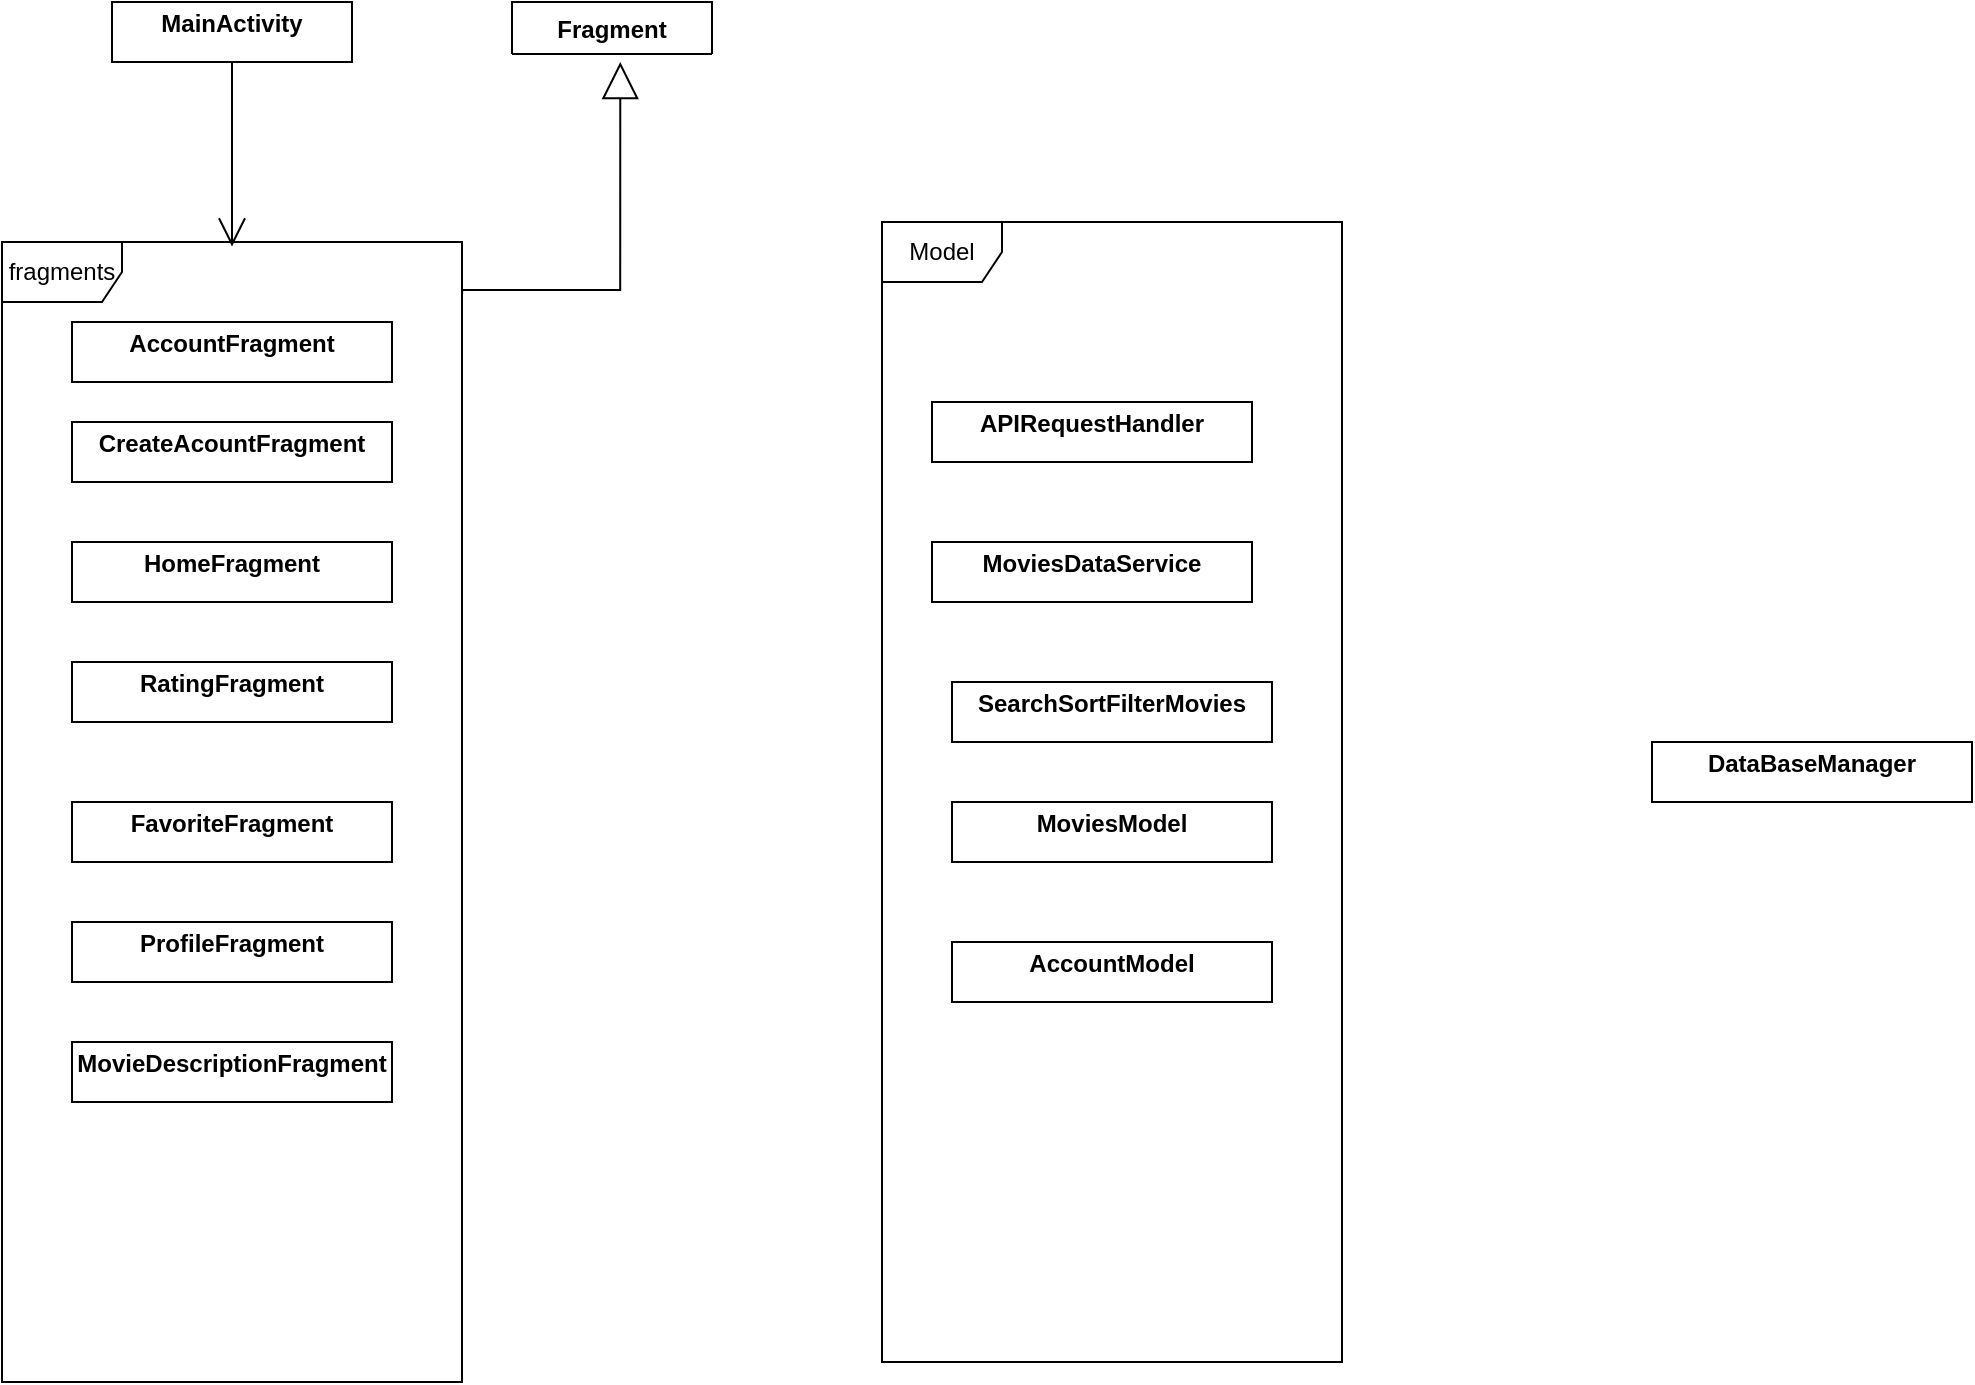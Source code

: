 <mxfile version="17.4.0" type="github">
  <diagram id="p3QgddB8L3kQDNcubE_-" name="Page-1">
    <mxGraphModel dx="1422" dy="800" grid="1" gridSize="10" guides="1" tooltips="1" connect="1" arrows="1" fold="1" page="1" pageScale="1" pageWidth="3300" pageHeight="4681" math="0" shadow="0">
      <root>
        <mxCell id="0" />
        <mxCell id="1" parent="0" />
        <mxCell id="08tBGvb-4x_lPmY4FbBJ-7" value="&lt;p style=&quot;margin: 0px ; margin-top: 4px ; text-align: center&quot;&gt;&lt;b&gt;MainActivity&lt;/b&gt;&lt;/p&gt;" style="verticalAlign=top;align=left;overflow=fill;fontSize=12;fontFamily=Helvetica;html=1;" parent="1" vertex="1">
          <mxGeometry x="520" y="210" width="120" height="30" as="geometry" />
        </mxCell>
        <mxCell id="08tBGvb-4x_lPmY4FbBJ-8" value="&lt;p style=&quot;margin: 0px ; margin-top: 4px ; text-align: center&quot;&gt;&lt;b&gt;HomeFragment&lt;/b&gt;&lt;/p&gt;&lt;p style=&quot;margin: 0px ; margin-left: 4px&quot;&gt;&lt;br&gt;&lt;/p&gt;" style="verticalAlign=top;align=left;overflow=fill;fontSize=12;fontFamily=Helvetica;html=1;" parent="1" vertex="1">
          <mxGeometry x="500" y="480" width="160" height="30" as="geometry" />
        </mxCell>
        <mxCell id="08tBGvb-4x_lPmY4FbBJ-9" value="&lt;p style=&quot;margin: 0px ; margin-top: 4px ; text-align: center&quot;&gt;&lt;b&gt;RatingFragment&lt;/b&gt;&lt;/p&gt;&lt;p style=&quot;margin: 0px ; margin-left: 4px&quot;&gt;&lt;br&gt;&lt;/p&gt;" style="verticalAlign=top;align=left;overflow=fill;fontSize=12;fontFamily=Helvetica;html=1;" parent="1" vertex="1">
          <mxGeometry x="500" y="540" width="160" height="30" as="geometry" />
        </mxCell>
        <mxCell id="08tBGvb-4x_lPmY4FbBJ-10" value="fragments" style="shape=umlFrame;whiteSpace=wrap;html=1;strokeColor=#000000;" parent="1" vertex="1">
          <mxGeometry x="465" y="330" width="230" height="570" as="geometry" />
        </mxCell>
        <mxCell id="08tBGvb-4x_lPmY4FbBJ-11" value="&lt;p style=&quot;margin: 0px ; margin-top: 4px ; text-align: center&quot;&gt;&lt;b&gt;FavoriteFragment&lt;/b&gt;&lt;/p&gt;&lt;p style=&quot;margin: 0px ; margin-left: 4px&quot;&gt;&lt;br&gt;&lt;/p&gt;" style="verticalAlign=top;align=left;overflow=fill;fontSize=12;fontFamily=Helvetica;html=1;" parent="1" vertex="1">
          <mxGeometry x="500" y="610" width="160" height="30" as="geometry" />
        </mxCell>
        <mxCell id="08tBGvb-4x_lPmY4FbBJ-12" value="&lt;p style=&quot;margin: 0px ; margin-top: 4px ; text-align: center&quot;&gt;&lt;b&gt;ProfileFragment&lt;/b&gt;&lt;/p&gt;&lt;p style=&quot;margin: 0px ; margin-left: 4px&quot;&gt;&lt;br&gt;&lt;/p&gt;" style="verticalAlign=top;align=left;overflow=fill;fontSize=12;fontFamily=Helvetica;html=1;" parent="1" vertex="1">
          <mxGeometry x="500" y="670" width="160" height="30" as="geometry" />
        </mxCell>
        <mxCell id="08tBGvb-4x_lPmY4FbBJ-13" value="&lt;p style=&quot;margin: 0px ; margin-top: 4px ; text-align: center&quot;&gt;&lt;b&gt;AccountFragment&lt;/b&gt;&lt;/p&gt;" style="verticalAlign=top;align=left;overflow=fill;fontSize=12;fontFamily=Helvetica;html=1;" parent="1" vertex="1">
          <mxGeometry x="500" y="370" width="160" height="30" as="geometry" />
        </mxCell>
        <mxCell id="08tBGvb-4x_lPmY4FbBJ-14" value="&lt;p style=&quot;margin: 0px ; margin-top: 4px ; text-align: center&quot;&gt;&lt;b&gt;CreateAcountFragment&lt;/b&gt;&lt;/p&gt;" style="verticalAlign=top;align=left;overflow=fill;fontSize=12;fontFamily=Helvetica;html=1;" parent="1" vertex="1">
          <mxGeometry x="500" y="420" width="160" height="30" as="geometry" />
        </mxCell>
        <mxCell id="08tBGvb-4x_lPmY4FbBJ-15" value="&lt;p style=&quot;margin: 0px ; margin-top: 4px ; text-align: center&quot;&gt;&lt;b&gt;MovieDescriptionFragment&lt;/b&gt;&lt;/p&gt;&lt;p style=&quot;margin: 0px ; margin-top: 4px ; text-align: center&quot;&gt;&lt;b&gt;&lt;br&gt;&lt;/b&gt;&lt;/p&gt;" style="verticalAlign=top;align=left;overflow=fill;fontSize=12;fontFamily=Helvetica;html=1;" parent="1" vertex="1">
          <mxGeometry x="500" y="730" width="160" height="30" as="geometry" />
        </mxCell>
        <mxCell id="08tBGvb-4x_lPmY4FbBJ-16" value="" style="endArrow=open;endFill=1;endSize=12;html=1;rounded=0;exitX=0.5;exitY=1;exitDx=0;exitDy=0;entryX=0.5;entryY=0.004;entryDx=0;entryDy=0;entryPerimeter=0;" parent="1" source="08tBGvb-4x_lPmY4FbBJ-7" target="08tBGvb-4x_lPmY4FbBJ-10" edge="1">
          <mxGeometry width="160" relative="1" as="geometry">
            <mxPoint x="500" y="340" as="sourcePoint" />
            <mxPoint x="660" y="340" as="targetPoint" />
          </mxGeometry>
        </mxCell>
        <mxCell id="08tBGvb-4x_lPmY4FbBJ-22" value="&lt;p style=&quot;margin: 0px ; margin-top: 4px ; text-align: center&quot;&gt;&lt;b&gt;DataBaseManager&lt;/b&gt;&lt;/p&gt;" style="verticalAlign=top;align=left;overflow=fill;fontSize=12;fontFamily=Helvetica;html=1;" parent="1" vertex="1">
          <mxGeometry x="1290" y="580" width="160" height="30" as="geometry" />
        </mxCell>
        <mxCell id="08tBGvb-4x_lPmY4FbBJ-24" value="&lt;p style=&quot;margin: 0px ; margin-top: 4px ; text-align: center&quot;&gt;&lt;b&gt;SearchSortFilterMovies&lt;/b&gt;&lt;/p&gt;&lt;p style=&quot;margin: 0px ; margin-top: 4px ; text-align: center&quot;&gt;&lt;b&gt;&lt;br&gt;&lt;/b&gt;&lt;/p&gt;" style="verticalAlign=top;align=left;overflow=fill;fontSize=12;fontFamily=Helvetica;html=1;" parent="1" vertex="1">
          <mxGeometry x="940" y="550" width="160" height="30" as="geometry" />
        </mxCell>
        <mxCell id="08tBGvb-4x_lPmY4FbBJ-25" value="&lt;p style=&quot;margin: 0px ; margin-top: 4px ; text-align: center&quot;&gt;&lt;b&gt;MoviesModel&lt;/b&gt;&lt;/p&gt;&lt;p style=&quot;margin: 0px ; margin-top: 4px ; text-align: center&quot;&gt;&lt;b&gt;&lt;br&gt;&lt;/b&gt;&lt;/p&gt;&lt;p style=&quot;margin: 0px ; margin-top: 4px ; text-align: center&quot;&gt;&lt;b&gt;&lt;br&gt;&lt;/b&gt;&lt;/p&gt;" style="verticalAlign=top;align=left;overflow=fill;fontSize=12;fontFamily=Helvetica;html=1;" parent="1" vertex="1">
          <mxGeometry x="940" y="610" width="160" height="30" as="geometry" />
        </mxCell>
        <mxCell id="08tBGvb-4x_lPmY4FbBJ-26" value="&lt;p style=&quot;margin: 0px ; margin-top: 4px ; text-align: center&quot;&gt;&lt;b&gt;AccountModel&lt;/b&gt;&lt;/p&gt;&lt;p style=&quot;margin: 0px ; margin-top: 4px ; text-align: center&quot;&gt;&lt;b&gt;&lt;br&gt;&lt;/b&gt;&lt;/p&gt;&lt;p style=&quot;margin: 0px ; margin-top: 4px ; text-align: center&quot;&gt;&lt;b&gt;&lt;br&gt;&lt;/b&gt;&lt;/p&gt;" style="verticalAlign=top;align=left;overflow=fill;fontSize=12;fontFamily=Helvetica;html=1;" parent="1" vertex="1">
          <mxGeometry x="940" y="680" width="160" height="30" as="geometry" />
        </mxCell>
        <mxCell id="08tBGvb-4x_lPmY4FbBJ-27" value="" style="endArrow=block;endSize=16;endFill=0;html=1;rounded=0;edgeStyle=orthogonalEdgeStyle;entryX=0.5;entryY=1;entryDx=0;entryDy=0;exitX=1.004;exitY=0.056;exitDx=0;exitDy=0;exitPerimeter=0;" parent="1" edge="1">
          <mxGeometry width="160" relative="1" as="geometry">
            <mxPoint x="695.06" y="355.92" as="sourcePoint" />
            <mxPoint x="774.14" y="240" as="targetPoint" />
            <Array as="points">
              <mxPoint x="774.14" y="354" />
            </Array>
          </mxGeometry>
        </mxCell>
        <mxCell id="08tBGvb-4x_lPmY4FbBJ-28" value="Fragment" style="swimlane;fontStyle=1;align=center;verticalAlign=top;childLayout=stackLayout;horizontal=1;startSize=26;horizontalStack=0;resizeParent=1;resizeParentMax=0;resizeLast=0;collapsible=1;marginBottom=0;strokeColor=#000000;" parent="1" vertex="1" collapsed="1">
          <mxGeometry x="720" y="210" width="100" height="26" as="geometry">
            <mxRectangle x="-510" y="34" width="160" height="86" as="alternateBounds" />
          </mxGeometry>
        </mxCell>
        <mxCell id="08tBGvb-4x_lPmY4FbBJ-29" value="+ field: type" style="text;strokeColor=none;fillColor=none;align=left;verticalAlign=top;spacingLeft=4;spacingRight=4;overflow=hidden;rotatable=0;points=[[0,0.5],[1,0.5]];portConstraint=eastwest;" parent="08tBGvb-4x_lPmY4FbBJ-28" vertex="1">
          <mxGeometry y="26" width="100" height="26" as="geometry" />
        </mxCell>
        <mxCell id="08tBGvb-4x_lPmY4FbBJ-30" value="" style="line;strokeWidth=1;fillColor=none;align=left;verticalAlign=middle;spacingTop=-1;spacingLeft=3;spacingRight=3;rotatable=0;labelPosition=right;points=[];portConstraint=eastwest;" parent="08tBGvb-4x_lPmY4FbBJ-28" vertex="1">
          <mxGeometry y="52" width="100" height="8" as="geometry" />
        </mxCell>
        <mxCell id="08tBGvb-4x_lPmY4FbBJ-31" value="+ method(type): type" style="text;strokeColor=none;fillColor=none;align=left;verticalAlign=top;spacingLeft=4;spacingRight=4;overflow=hidden;rotatable=0;points=[[0,0.5],[1,0.5]];portConstraint=eastwest;" parent="08tBGvb-4x_lPmY4FbBJ-28" vertex="1">
          <mxGeometry y="60" width="100" height="26" as="geometry" />
        </mxCell>
        <mxCell id="08tBGvb-4x_lPmY4FbBJ-32" value="Model" style="shape=umlFrame;whiteSpace=wrap;html=1;strokeColor=#000000;" parent="1" vertex="1">
          <mxGeometry x="905" y="320" width="230" height="570" as="geometry" />
        </mxCell>
        <mxCell id="-3Wh7YaULNcuLUQDVxip-1" value="&lt;p style=&quot;margin: 0px ; margin-top: 4px ; text-align: center&quot;&gt;&lt;b&gt;MoviesDataService&lt;/b&gt;&lt;/p&gt;&lt;p style=&quot;margin: 0px ; margin-top: 4px ; text-align: center&quot;&gt;&lt;b&gt;&lt;br&gt;&lt;/b&gt;&lt;/p&gt;" style="verticalAlign=top;align=left;overflow=fill;fontSize=12;fontFamily=Helvetica;html=1;" vertex="1" parent="1">
          <mxGeometry x="930" y="480" width="160" height="30" as="geometry" />
        </mxCell>
        <mxCell id="-3Wh7YaULNcuLUQDVxip-2" value="&lt;p style=&quot;margin: 0px ; margin-top: 4px ; text-align: center&quot;&gt;&lt;b&gt;APIRequestHandler&lt;/b&gt;&lt;/p&gt;&lt;p style=&quot;margin: 0px ; margin-top: 4px ; text-align: center&quot;&gt;&lt;b&gt;&lt;br&gt;&lt;/b&gt;&lt;/p&gt;" style="verticalAlign=top;align=left;overflow=fill;fontSize=12;fontFamily=Helvetica;html=1;" vertex="1" parent="1">
          <mxGeometry x="930" y="410" width="160" height="30" as="geometry" />
        </mxCell>
      </root>
    </mxGraphModel>
  </diagram>
</mxfile>
